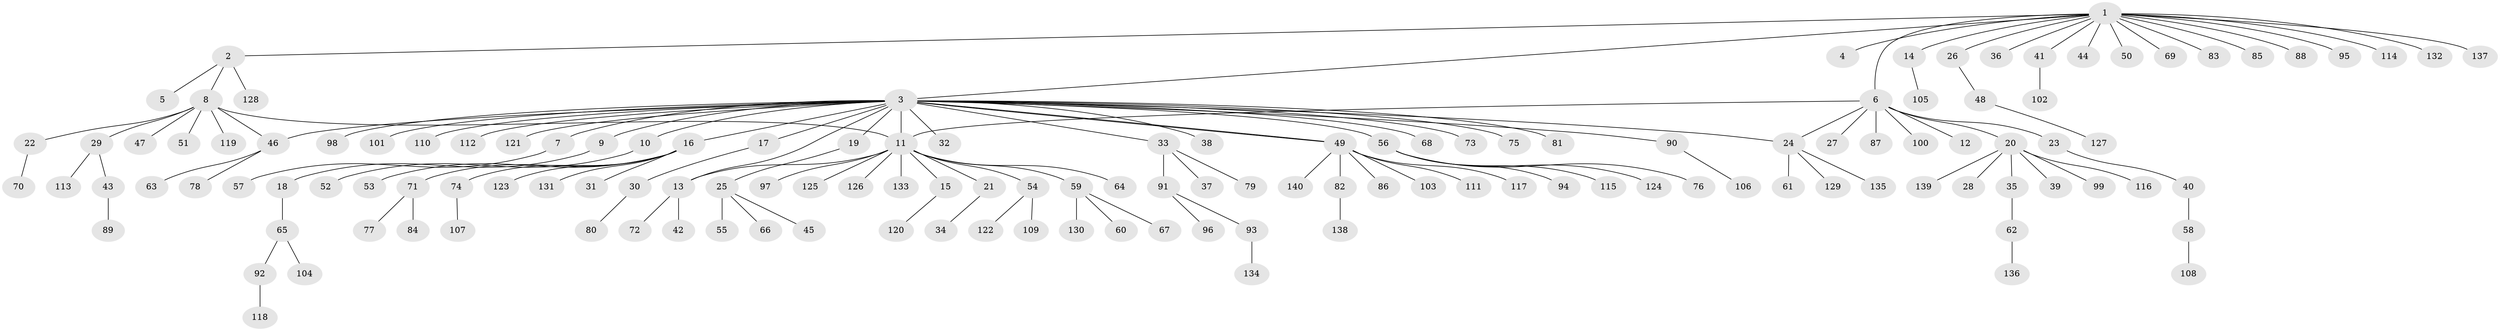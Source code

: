// Generated by graph-tools (version 1.1) at 2025/11/02/27/25 16:11:11]
// undirected, 140 vertices, 145 edges
graph export_dot {
graph [start="1"]
  node [color=gray90,style=filled];
  1;
  2;
  3;
  4;
  5;
  6;
  7;
  8;
  9;
  10;
  11;
  12;
  13;
  14;
  15;
  16;
  17;
  18;
  19;
  20;
  21;
  22;
  23;
  24;
  25;
  26;
  27;
  28;
  29;
  30;
  31;
  32;
  33;
  34;
  35;
  36;
  37;
  38;
  39;
  40;
  41;
  42;
  43;
  44;
  45;
  46;
  47;
  48;
  49;
  50;
  51;
  52;
  53;
  54;
  55;
  56;
  57;
  58;
  59;
  60;
  61;
  62;
  63;
  64;
  65;
  66;
  67;
  68;
  69;
  70;
  71;
  72;
  73;
  74;
  75;
  76;
  77;
  78;
  79;
  80;
  81;
  82;
  83;
  84;
  85;
  86;
  87;
  88;
  89;
  90;
  91;
  92;
  93;
  94;
  95;
  96;
  97;
  98;
  99;
  100;
  101;
  102;
  103;
  104;
  105;
  106;
  107;
  108;
  109;
  110;
  111;
  112;
  113;
  114;
  115;
  116;
  117;
  118;
  119;
  120;
  121;
  122;
  123;
  124;
  125;
  126;
  127;
  128;
  129;
  130;
  131;
  132;
  133;
  134;
  135;
  136;
  137;
  138;
  139;
  140;
  1 -- 2;
  1 -- 3;
  1 -- 4;
  1 -- 6;
  1 -- 14;
  1 -- 26;
  1 -- 36;
  1 -- 41;
  1 -- 44;
  1 -- 50;
  1 -- 69;
  1 -- 83;
  1 -- 85;
  1 -- 88;
  1 -- 95;
  1 -- 114;
  1 -- 132;
  1 -- 137;
  2 -- 5;
  2 -- 8;
  2 -- 128;
  3 -- 7;
  3 -- 9;
  3 -- 10;
  3 -- 11;
  3 -- 13;
  3 -- 16;
  3 -- 17;
  3 -- 19;
  3 -- 24;
  3 -- 32;
  3 -- 33;
  3 -- 38;
  3 -- 46;
  3 -- 49;
  3 -- 49;
  3 -- 56;
  3 -- 68;
  3 -- 73;
  3 -- 75;
  3 -- 81;
  3 -- 90;
  3 -- 98;
  3 -- 101;
  3 -- 110;
  3 -- 112;
  3 -- 121;
  6 -- 11;
  6 -- 12;
  6 -- 20;
  6 -- 23;
  6 -- 24;
  6 -- 27;
  6 -- 87;
  6 -- 100;
  7 -- 57;
  8 -- 11;
  8 -- 22;
  8 -- 29;
  8 -- 46;
  8 -- 47;
  8 -- 51;
  8 -- 119;
  9 -- 18;
  10 -- 52;
  11 -- 13;
  11 -- 15;
  11 -- 21;
  11 -- 54;
  11 -- 59;
  11 -- 64;
  11 -- 97;
  11 -- 125;
  11 -- 126;
  11 -- 133;
  13 -- 42;
  13 -- 72;
  14 -- 105;
  15 -- 120;
  16 -- 31;
  16 -- 53;
  16 -- 71;
  16 -- 74;
  16 -- 123;
  16 -- 131;
  17 -- 30;
  18 -- 65;
  19 -- 25;
  20 -- 28;
  20 -- 35;
  20 -- 39;
  20 -- 99;
  20 -- 116;
  20 -- 139;
  21 -- 34;
  22 -- 70;
  23 -- 40;
  24 -- 61;
  24 -- 129;
  24 -- 135;
  25 -- 45;
  25 -- 55;
  25 -- 66;
  26 -- 48;
  29 -- 43;
  29 -- 113;
  30 -- 80;
  33 -- 37;
  33 -- 79;
  33 -- 91;
  35 -- 62;
  40 -- 58;
  41 -- 102;
  43 -- 89;
  46 -- 63;
  46 -- 78;
  48 -- 127;
  49 -- 82;
  49 -- 86;
  49 -- 103;
  49 -- 111;
  49 -- 117;
  49 -- 140;
  54 -- 109;
  54 -- 122;
  56 -- 76;
  56 -- 94;
  56 -- 115;
  56 -- 124;
  58 -- 108;
  59 -- 60;
  59 -- 67;
  59 -- 130;
  62 -- 136;
  65 -- 92;
  65 -- 104;
  71 -- 77;
  71 -- 84;
  74 -- 107;
  82 -- 138;
  90 -- 106;
  91 -- 93;
  91 -- 96;
  92 -- 118;
  93 -- 134;
}
